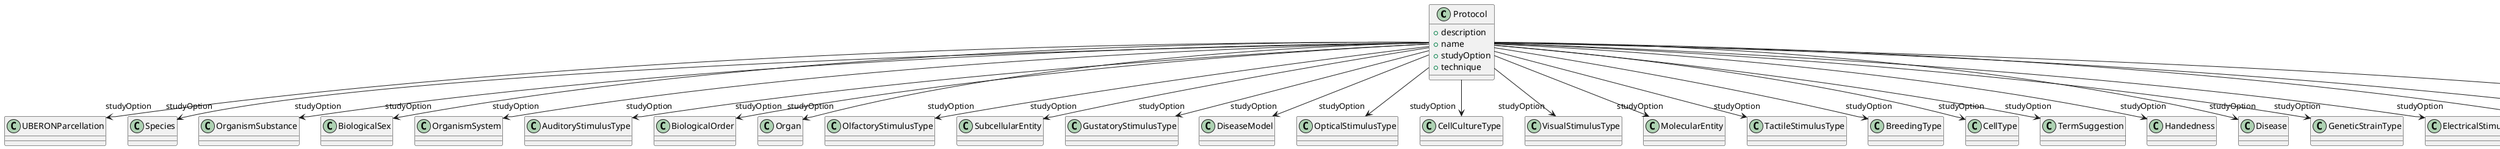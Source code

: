 @startuml
class Protocol {
+description
+name
+studyOption
+technique

}
Protocol -d-> "studyOption" UBERONParcellation
Protocol -d-> "studyOption" Species
Protocol -d-> "studyOption" OrganismSubstance
Protocol -d-> "studyOption" BiologicalSex
Protocol -d-> "studyOption" OrganismSystem
Protocol -d-> "studyOption" AuditoryStimulusType
Protocol -d-> "studyOption" BiologicalOrder
Protocol -d-> "studyOption" Organ
Protocol -d-> "studyOption" OlfactoryStimulusType
Protocol -d-> "studyOption" SubcellularEntity
Protocol -d-> "studyOption" GustatoryStimulusType
Protocol -d-> "studyOption" DiseaseModel
Protocol -d-> "studyOption" OpticalStimulusType
Protocol -d-> "studyOption" CellCultureType
Protocol -d-> "studyOption" VisualStimulusType
Protocol -d-> "studyOption" MolecularEntity
Protocol -d-> "studyOption" TactileStimulusType
Protocol -d-> "studyOption" BreedingType
Protocol -d-> "studyOption" CellType
Protocol -d-> "studyOption" TermSuggestion
Protocol -d-> "studyOption" Handedness
Protocol -d-> "studyOption" Disease
Protocol -d-> "studyOption" GeneticStrainType
Protocol -d-> "studyOption" ElectricalStimulusType
Protocol -d-> "studyOption" ParcellationEntity
Protocol -d-> "studyOption" CustomAnatomicalEntity
Protocol -d-> "technique" Technique

@enduml